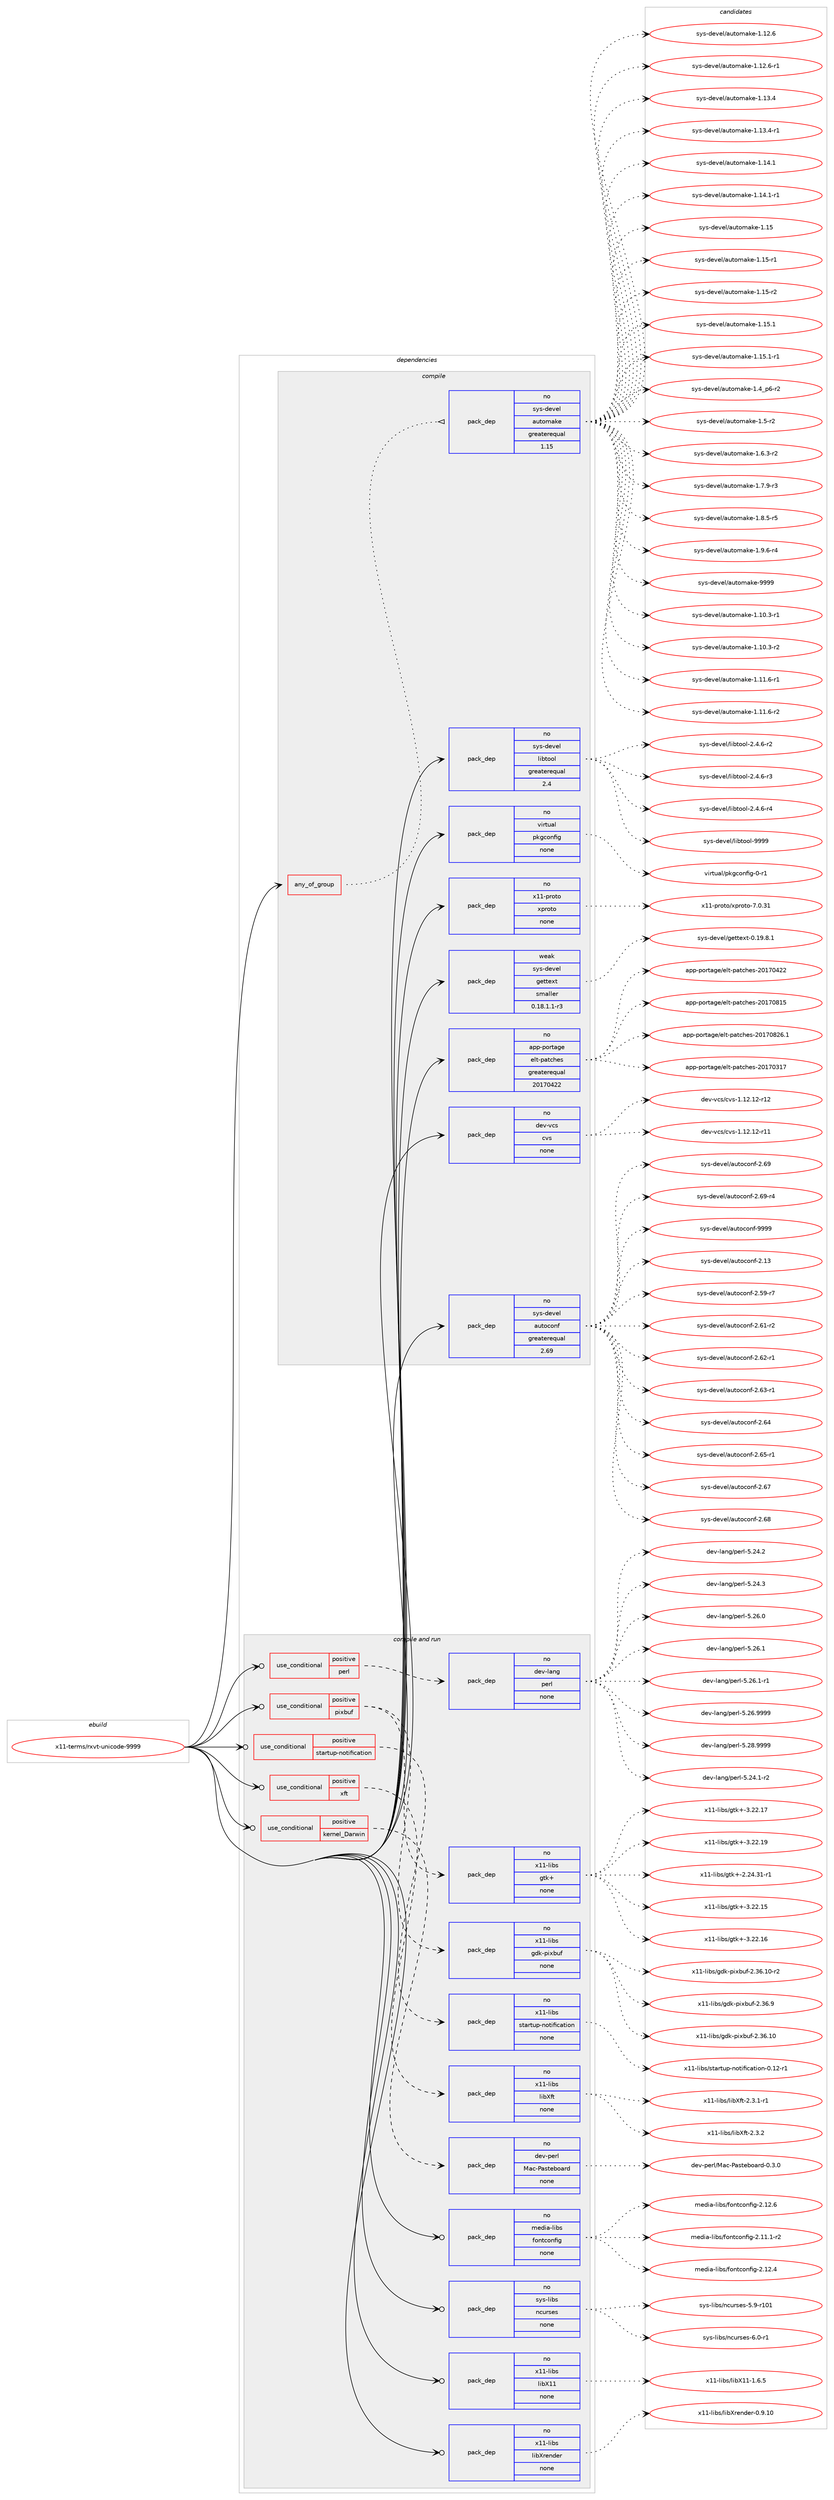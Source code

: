 digraph prolog {

# *************
# Graph options
# *************

newrank=true;
concentrate=true;
compound=true;
graph [rankdir=LR,fontname=Helvetica,fontsize=10,ranksep=1.5];#, ranksep=2.5, nodesep=0.2];
edge  [arrowhead=vee];
node  [fontname=Helvetica,fontsize=10];

# **********
# The ebuild
# **********

subgraph cluster_leftcol {
color=gray;
rank=same;
label=<<i>ebuild</i>>;
id [label="x11-terms/rxvt-unicode-9999", color=red, width=4, href="../x11-terms/rxvt-unicode-9999.svg"];
}

# ****************
# The dependencies
# ****************

subgraph cluster_midcol {
color=gray;
label=<<i>dependencies</i>>;
subgraph cluster_compile {
fillcolor="#eeeeee";
style=filled;
label=<<i>compile</i>>;
subgraph any9678 {
dependency529381 [label=<<TABLE BORDER="0" CELLBORDER="1" CELLSPACING="0" CELLPADDING="4"><TR><TD CELLPADDING="10">any_of_group</TD></TR></TABLE>>, shape=none, color=red];subgraph pack395541 {
dependency529382 [label=<<TABLE BORDER="0" CELLBORDER="1" CELLSPACING="0" CELLPADDING="4" WIDTH="220"><TR><TD ROWSPAN="6" CELLPADDING="30">pack_dep</TD></TR><TR><TD WIDTH="110">no</TD></TR><TR><TD>sys-devel</TD></TR><TR><TD>automake</TD></TR><TR><TD>greaterequal</TD></TR><TR><TD>1.15</TD></TR></TABLE>>, shape=none, color=blue];
}
dependency529381:e -> dependency529382:w [weight=20,style="dotted",arrowhead="oinv"];
}
id:e -> dependency529381:w [weight=20,style="solid",arrowhead="vee"];
subgraph pack395542 {
dependency529383 [label=<<TABLE BORDER="0" CELLBORDER="1" CELLSPACING="0" CELLPADDING="4" WIDTH="220"><TR><TD ROWSPAN="6" CELLPADDING="30">pack_dep</TD></TR><TR><TD WIDTH="110">no</TD></TR><TR><TD>app-portage</TD></TR><TR><TD>elt-patches</TD></TR><TR><TD>greaterequal</TD></TR><TR><TD>20170422</TD></TR></TABLE>>, shape=none, color=blue];
}
id:e -> dependency529383:w [weight=20,style="solid",arrowhead="vee"];
subgraph pack395543 {
dependency529384 [label=<<TABLE BORDER="0" CELLBORDER="1" CELLSPACING="0" CELLPADDING="4" WIDTH="220"><TR><TD ROWSPAN="6" CELLPADDING="30">pack_dep</TD></TR><TR><TD WIDTH="110">no</TD></TR><TR><TD>dev-vcs</TD></TR><TR><TD>cvs</TD></TR><TR><TD>none</TD></TR><TR><TD></TD></TR></TABLE>>, shape=none, color=blue];
}
id:e -> dependency529384:w [weight=20,style="solid",arrowhead="vee"];
subgraph pack395544 {
dependency529385 [label=<<TABLE BORDER="0" CELLBORDER="1" CELLSPACING="0" CELLPADDING="4" WIDTH="220"><TR><TD ROWSPAN="6" CELLPADDING="30">pack_dep</TD></TR><TR><TD WIDTH="110">no</TD></TR><TR><TD>sys-devel</TD></TR><TR><TD>autoconf</TD></TR><TR><TD>greaterequal</TD></TR><TR><TD>2.69</TD></TR></TABLE>>, shape=none, color=blue];
}
id:e -> dependency529385:w [weight=20,style="solid",arrowhead="vee"];
subgraph pack395545 {
dependency529386 [label=<<TABLE BORDER="0" CELLBORDER="1" CELLSPACING="0" CELLPADDING="4" WIDTH="220"><TR><TD ROWSPAN="6" CELLPADDING="30">pack_dep</TD></TR><TR><TD WIDTH="110">no</TD></TR><TR><TD>sys-devel</TD></TR><TR><TD>libtool</TD></TR><TR><TD>greaterequal</TD></TR><TR><TD>2.4</TD></TR></TABLE>>, shape=none, color=blue];
}
id:e -> dependency529386:w [weight=20,style="solid",arrowhead="vee"];
subgraph pack395546 {
dependency529387 [label=<<TABLE BORDER="0" CELLBORDER="1" CELLSPACING="0" CELLPADDING="4" WIDTH="220"><TR><TD ROWSPAN="6" CELLPADDING="30">pack_dep</TD></TR><TR><TD WIDTH="110">no</TD></TR><TR><TD>virtual</TD></TR><TR><TD>pkgconfig</TD></TR><TR><TD>none</TD></TR><TR><TD></TD></TR></TABLE>>, shape=none, color=blue];
}
id:e -> dependency529387:w [weight=20,style="solid",arrowhead="vee"];
subgraph pack395547 {
dependency529388 [label=<<TABLE BORDER="0" CELLBORDER="1" CELLSPACING="0" CELLPADDING="4" WIDTH="220"><TR><TD ROWSPAN="6" CELLPADDING="30">pack_dep</TD></TR><TR><TD WIDTH="110">no</TD></TR><TR><TD>x11-proto</TD></TR><TR><TD>xproto</TD></TR><TR><TD>none</TD></TR><TR><TD></TD></TR></TABLE>>, shape=none, color=blue];
}
id:e -> dependency529388:w [weight=20,style="solid",arrowhead="vee"];
subgraph pack395548 {
dependency529389 [label=<<TABLE BORDER="0" CELLBORDER="1" CELLSPACING="0" CELLPADDING="4" WIDTH="220"><TR><TD ROWSPAN="6" CELLPADDING="30">pack_dep</TD></TR><TR><TD WIDTH="110">weak</TD></TR><TR><TD>sys-devel</TD></TR><TR><TD>gettext</TD></TR><TR><TD>smaller</TD></TR><TR><TD>0.18.1.1-r3</TD></TR></TABLE>>, shape=none, color=blue];
}
id:e -> dependency529389:w [weight=20,style="solid",arrowhead="vee"];
}
subgraph cluster_compileandrun {
fillcolor="#eeeeee";
style=filled;
label=<<i>compile and run</i>>;
subgraph cond123813 {
dependency529390 [label=<<TABLE BORDER="0" CELLBORDER="1" CELLSPACING="0" CELLPADDING="4"><TR><TD ROWSPAN="3" CELLPADDING="10">use_conditional</TD></TR><TR><TD>positive</TD></TR><TR><TD>kernel_Darwin</TD></TR></TABLE>>, shape=none, color=red];
subgraph pack395549 {
dependency529391 [label=<<TABLE BORDER="0" CELLBORDER="1" CELLSPACING="0" CELLPADDING="4" WIDTH="220"><TR><TD ROWSPAN="6" CELLPADDING="30">pack_dep</TD></TR><TR><TD WIDTH="110">no</TD></TR><TR><TD>dev-perl</TD></TR><TR><TD>Mac-Pasteboard</TD></TR><TR><TD>none</TD></TR><TR><TD></TD></TR></TABLE>>, shape=none, color=blue];
}
dependency529390:e -> dependency529391:w [weight=20,style="dashed",arrowhead="vee"];
}
id:e -> dependency529390:w [weight=20,style="solid",arrowhead="odotvee"];
subgraph cond123814 {
dependency529392 [label=<<TABLE BORDER="0" CELLBORDER="1" CELLSPACING="0" CELLPADDING="4"><TR><TD ROWSPAN="3" CELLPADDING="10">use_conditional</TD></TR><TR><TD>positive</TD></TR><TR><TD>perl</TD></TR></TABLE>>, shape=none, color=red];
subgraph pack395550 {
dependency529393 [label=<<TABLE BORDER="0" CELLBORDER="1" CELLSPACING="0" CELLPADDING="4" WIDTH="220"><TR><TD ROWSPAN="6" CELLPADDING="30">pack_dep</TD></TR><TR><TD WIDTH="110">no</TD></TR><TR><TD>dev-lang</TD></TR><TR><TD>perl</TD></TR><TR><TD>none</TD></TR><TR><TD></TD></TR></TABLE>>, shape=none, color=blue];
}
dependency529392:e -> dependency529393:w [weight=20,style="dashed",arrowhead="vee"];
}
id:e -> dependency529392:w [weight=20,style="solid",arrowhead="odotvee"];
subgraph cond123815 {
dependency529394 [label=<<TABLE BORDER="0" CELLBORDER="1" CELLSPACING="0" CELLPADDING="4"><TR><TD ROWSPAN="3" CELLPADDING="10">use_conditional</TD></TR><TR><TD>positive</TD></TR><TR><TD>pixbuf</TD></TR></TABLE>>, shape=none, color=red];
subgraph pack395551 {
dependency529395 [label=<<TABLE BORDER="0" CELLBORDER="1" CELLSPACING="0" CELLPADDING="4" WIDTH="220"><TR><TD ROWSPAN="6" CELLPADDING="30">pack_dep</TD></TR><TR><TD WIDTH="110">no</TD></TR><TR><TD>x11-libs</TD></TR><TR><TD>gdk-pixbuf</TD></TR><TR><TD>none</TD></TR><TR><TD></TD></TR></TABLE>>, shape=none, color=blue];
}
dependency529394:e -> dependency529395:w [weight=20,style="dashed",arrowhead="vee"];
subgraph pack395552 {
dependency529396 [label=<<TABLE BORDER="0" CELLBORDER="1" CELLSPACING="0" CELLPADDING="4" WIDTH="220"><TR><TD ROWSPAN="6" CELLPADDING="30">pack_dep</TD></TR><TR><TD WIDTH="110">no</TD></TR><TR><TD>x11-libs</TD></TR><TR><TD>gtk+</TD></TR><TR><TD>none</TD></TR><TR><TD></TD></TR></TABLE>>, shape=none, color=blue];
}
dependency529394:e -> dependency529396:w [weight=20,style="dashed",arrowhead="vee"];
}
id:e -> dependency529394:w [weight=20,style="solid",arrowhead="odotvee"];
subgraph cond123816 {
dependency529397 [label=<<TABLE BORDER="0" CELLBORDER="1" CELLSPACING="0" CELLPADDING="4"><TR><TD ROWSPAN="3" CELLPADDING="10">use_conditional</TD></TR><TR><TD>positive</TD></TR><TR><TD>startup-notification</TD></TR></TABLE>>, shape=none, color=red];
subgraph pack395553 {
dependency529398 [label=<<TABLE BORDER="0" CELLBORDER="1" CELLSPACING="0" CELLPADDING="4" WIDTH="220"><TR><TD ROWSPAN="6" CELLPADDING="30">pack_dep</TD></TR><TR><TD WIDTH="110">no</TD></TR><TR><TD>x11-libs</TD></TR><TR><TD>startup-notification</TD></TR><TR><TD>none</TD></TR><TR><TD></TD></TR></TABLE>>, shape=none, color=blue];
}
dependency529397:e -> dependency529398:w [weight=20,style="dashed",arrowhead="vee"];
}
id:e -> dependency529397:w [weight=20,style="solid",arrowhead="odotvee"];
subgraph cond123817 {
dependency529399 [label=<<TABLE BORDER="0" CELLBORDER="1" CELLSPACING="0" CELLPADDING="4"><TR><TD ROWSPAN="3" CELLPADDING="10">use_conditional</TD></TR><TR><TD>positive</TD></TR><TR><TD>xft</TD></TR></TABLE>>, shape=none, color=red];
subgraph pack395554 {
dependency529400 [label=<<TABLE BORDER="0" CELLBORDER="1" CELLSPACING="0" CELLPADDING="4" WIDTH="220"><TR><TD ROWSPAN="6" CELLPADDING="30">pack_dep</TD></TR><TR><TD WIDTH="110">no</TD></TR><TR><TD>x11-libs</TD></TR><TR><TD>libXft</TD></TR><TR><TD>none</TD></TR><TR><TD></TD></TR></TABLE>>, shape=none, color=blue];
}
dependency529399:e -> dependency529400:w [weight=20,style="dashed",arrowhead="vee"];
}
id:e -> dependency529399:w [weight=20,style="solid",arrowhead="odotvee"];
subgraph pack395555 {
dependency529401 [label=<<TABLE BORDER="0" CELLBORDER="1" CELLSPACING="0" CELLPADDING="4" WIDTH="220"><TR><TD ROWSPAN="6" CELLPADDING="30">pack_dep</TD></TR><TR><TD WIDTH="110">no</TD></TR><TR><TD>media-libs</TD></TR><TR><TD>fontconfig</TD></TR><TR><TD>none</TD></TR><TR><TD></TD></TR></TABLE>>, shape=none, color=blue];
}
id:e -> dependency529401:w [weight=20,style="solid",arrowhead="odotvee"];
subgraph pack395556 {
dependency529402 [label=<<TABLE BORDER="0" CELLBORDER="1" CELLSPACING="0" CELLPADDING="4" WIDTH="220"><TR><TD ROWSPAN="6" CELLPADDING="30">pack_dep</TD></TR><TR><TD WIDTH="110">no</TD></TR><TR><TD>sys-libs</TD></TR><TR><TD>ncurses</TD></TR><TR><TD>none</TD></TR><TR><TD></TD></TR></TABLE>>, shape=none, color=blue];
}
id:e -> dependency529402:w [weight=20,style="solid",arrowhead="odotvee"];
subgraph pack395557 {
dependency529403 [label=<<TABLE BORDER="0" CELLBORDER="1" CELLSPACING="0" CELLPADDING="4" WIDTH="220"><TR><TD ROWSPAN="6" CELLPADDING="30">pack_dep</TD></TR><TR><TD WIDTH="110">no</TD></TR><TR><TD>x11-libs</TD></TR><TR><TD>libX11</TD></TR><TR><TD>none</TD></TR><TR><TD></TD></TR></TABLE>>, shape=none, color=blue];
}
id:e -> dependency529403:w [weight=20,style="solid",arrowhead="odotvee"];
subgraph pack395558 {
dependency529404 [label=<<TABLE BORDER="0" CELLBORDER="1" CELLSPACING="0" CELLPADDING="4" WIDTH="220"><TR><TD ROWSPAN="6" CELLPADDING="30">pack_dep</TD></TR><TR><TD WIDTH="110">no</TD></TR><TR><TD>x11-libs</TD></TR><TR><TD>libXrender</TD></TR><TR><TD>none</TD></TR><TR><TD></TD></TR></TABLE>>, shape=none, color=blue];
}
id:e -> dependency529404:w [weight=20,style="solid",arrowhead="odotvee"];
}
subgraph cluster_run {
fillcolor="#eeeeee";
style=filled;
label=<<i>run</i>>;
}
}

# **************
# The candidates
# **************

subgraph cluster_choices {
rank=same;
color=gray;
label=<<i>candidates</i>>;

subgraph choice395541 {
color=black;
nodesep=1;
choice11512111545100101118101108479711711611110997107101454946494846514511449 [label="sys-devel/automake-1.10.3-r1", color=red, width=4,href="../sys-devel/automake-1.10.3-r1.svg"];
choice11512111545100101118101108479711711611110997107101454946494846514511450 [label="sys-devel/automake-1.10.3-r2", color=red, width=4,href="../sys-devel/automake-1.10.3-r2.svg"];
choice11512111545100101118101108479711711611110997107101454946494946544511449 [label="sys-devel/automake-1.11.6-r1", color=red, width=4,href="../sys-devel/automake-1.11.6-r1.svg"];
choice11512111545100101118101108479711711611110997107101454946494946544511450 [label="sys-devel/automake-1.11.6-r2", color=red, width=4,href="../sys-devel/automake-1.11.6-r2.svg"];
choice1151211154510010111810110847971171161111099710710145494649504654 [label="sys-devel/automake-1.12.6", color=red, width=4,href="../sys-devel/automake-1.12.6.svg"];
choice11512111545100101118101108479711711611110997107101454946495046544511449 [label="sys-devel/automake-1.12.6-r1", color=red, width=4,href="../sys-devel/automake-1.12.6-r1.svg"];
choice1151211154510010111810110847971171161111099710710145494649514652 [label="sys-devel/automake-1.13.4", color=red, width=4,href="../sys-devel/automake-1.13.4.svg"];
choice11512111545100101118101108479711711611110997107101454946495146524511449 [label="sys-devel/automake-1.13.4-r1", color=red, width=4,href="../sys-devel/automake-1.13.4-r1.svg"];
choice1151211154510010111810110847971171161111099710710145494649524649 [label="sys-devel/automake-1.14.1", color=red, width=4,href="../sys-devel/automake-1.14.1.svg"];
choice11512111545100101118101108479711711611110997107101454946495246494511449 [label="sys-devel/automake-1.14.1-r1", color=red, width=4,href="../sys-devel/automake-1.14.1-r1.svg"];
choice115121115451001011181011084797117116111109971071014549464953 [label="sys-devel/automake-1.15", color=red, width=4,href="../sys-devel/automake-1.15.svg"];
choice1151211154510010111810110847971171161111099710710145494649534511449 [label="sys-devel/automake-1.15-r1", color=red, width=4,href="../sys-devel/automake-1.15-r1.svg"];
choice1151211154510010111810110847971171161111099710710145494649534511450 [label="sys-devel/automake-1.15-r2", color=red, width=4,href="../sys-devel/automake-1.15-r2.svg"];
choice1151211154510010111810110847971171161111099710710145494649534649 [label="sys-devel/automake-1.15.1", color=red, width=4,href="../sys-devel/automake-1.15.1.svg"];
choice11512111545100101118101108479711711611110997107101454946495346494511449 [label="sys-devel/automake-1.15.1-r1", color=red, width=4,href="../sys-devel/automake-1.15.1-r1.svg"];
choice115121115451001011181011084797117116111109971071014549465295112544511450 [label="sys-devel/automake-1.4_p6-r2", color=red, width=4,href="../sys-devel/automake-1.4_p6-r2.svg"];
choice11512111545100101118101108479711711611110997107101454946534511450 [label="sys-devel/automake-1.5-r2", color=red, width=4,href="../sys-devel/automake-1.5-r2.svg"];
choice115121115451001011181011084797117116111109971071014549465446514511450 [label="sys-devel/automake-1.6.3-r2", color=red, width=4,href="../sys-devel/automake-1.6.3-r2.svg"];
choice115121115451001011181011084797117116111109971071014549465546574511451 [label="sys-devel/automake-1.7.9-r3", color=red, width=4,href="../sys-devel/automake-1.7.9-r3.svg"];
choice115121115451001011181011084797117116111109971071014549465646534511453 [label="sys-devel/automake-1.8.5-r5", color=red, width=4,href="../sys-devel/automake-1.8.5-r5.svg"];
choice115121115451001011181011084797117116111109971071014549465746544511452 [label="sys-devel/automake-1.9.6-r4", color=red, width=4,href="../sys-devel/automake-1.9.6-r4.svg"];
choice115121115451001011181011084797117116111109971071014557575757 [label="sys-devel/automake-9999", color=red, width=4,href="../sys-devel/automake-9999.svg"];
dependency529382:e -> choice11512111545100101118101108479711711611110997107101454946494846514511449:w [style=dotted,weight="100"];
dependency529382:e -> choice11512111545100101118101108479711711611110997107101454946494846514511450:w [style=dotted,weight="100"];
dependency529382:e -> choice11512111545100101118101108479711711611110997107101454946494946544511449:w [style=dotted,weight="100"];
dependency529382:e -> choice11512111545100101118101108479711711611110997107101454946494946544511450:w [style=dotted,weight="100"];
dependency529382:e -> choice1151211154510010111810110847971171161111099710710145494649504654:w [style=dotted,weight="100"];
dependency529382:e -> choice11512111545100101118101108479711711611110997107101454946495046544511449:w [style=dotted,weight="100"];
dependency529382:e -> choice1151211154510010111810110847971171161111099710710145494649514652:w [style=dotted,weight="100"];
dependency529382:e -> choice11512111545100101118101108479711711611110997107101454946495146524511449:w [style=dotted,weight="100"];
dependency529382:e -> choice1151211154510010111810110847971171161111099710710145494649524649:w [style=dotted,weight="100"];
dependency529382:e -> choice11512111545100101118101108479711711611110997107101454946495246494511449:w [style=dotted,weight="100"];
dependency529382:e -> choice115121115451001011181011084797117116111109971071014549464953:w [style=dotted,weight="100"];
dependency529382:e -> choice1151211154510010111810110847971171161111099710710145494649534511449:w [style=dotted,weight="100"];
dependency529382:e -> choice1151211154510010111810110847971171161111099710710145494649534511450:w [style=dotted,weight="100"];
dependency529382:e -> choice1151211154510010111810110847971171161111099710710145494649534649:w [style=dotted,weight="100"];
dependency529382:e -> choice11512111545100101118101108479711711611110997107101454946495346494511449:w [style=dotted,weight="100"];
dependency529382:e -> choice115121115451001011181011084797117116111109971071014549465295112544511450:w [style=dotted,weight="100"];
dependency529382:e -> choice11512111545100101118101108479711711611110997107101454946534511450:w [style=dotted,weight="100"];
dependency529382:e -> choice115121115451001011181011084797117116111109971071014549465446514511450:w [style=dotted,weight="100"];
dependency529382:e -> choice115121115451001011181011084797117116111109971071014549465546574511451:w [style=dotted,weight="100"];
dependency529382:e -> choice115121115451001011181011084797117116111109971071014549465646534511453:w [style=dotted,weight="100"];
dependency529382:e -> choice115121115451001011181011084797117116111109971071014549465746544511452:w [style=dotted,weight="100"];
dependency529382:e -> choice115121115451001011181011084797117116111109971071014557575757:w [style=dotted,weight="100"];
}
subgraph choice395542 {
color=black;
nodesep=1;
choice97112112451121111141169710310147101108116451129711699104101115455048495548514955 [label="app-portage/elt-patches-20170317", color=red, width=4,href="../app-portage/elt-patches-20170317.svg"];
choice97112112451121111141169710310147101108116451129711699104101115455048495548525050 [label="app-portage/elt-patches-20170422", color=red, width=4,href="../app-portage/elt-patches-20170422.svg"];
choice97112112451121111141169710310147101108116451129711699104101115455048495548564953 [label="app-portage/elt-patches-20170815", color=red, width=4,href="../app-portage/elt-patches-20170815.svg"];
choice971121124511211111411697103101471011081164511297116991041011154550484955485650544649 [label="app-portage/elt-patches-20170826.1", color=red, width=4,href="../app-portage/elt-patches-20170826.1.svg"];
dependency529383:e -> choice97112112451121111141169710310147101108116451129711699104101115455048495548514955:w [style=dotted,weight="100"];
dependency529383:e -> choice97112112451121111141169710310147101108116451129711699104101115455048495548525050:w [style=dotted,weight="100"];
dependency529383:e -> choice97112112451121111141169710310147101108116451129711699104101115455048495548564953:w [style=dotted,weight="100"];
dependency529383:e -> choice971121124511211111411697103101471011081164511297116991041011154550484955485650544649:w [style=dotted,weight="100"];
}
subgraph choice395543 {
color=black;
nodesep=1;
choice100101118451189911547991181154549464950464950451144949 [label="dev-vcs/cvs-1.12.12-r11", color=red, width=4,href="../dev-vcs/cvs-1.12.12-r11.svg"];
choice100101118451189911547991181154549464950464950451144950 [label="dev-vcs/cvs-1.12.12-r12", color=red, width=4,href="../dev-vcs/cvs-1.12.12-r12.svg"];
dependency529384:e -> choice100101118451189911547991181154549464950464950451144949:w [style=dotted,weight="100"];
dependency529384:e -> choice100101118451189911547991181154549464950464950451144950:w [style=dotted,weight="100"];
}
subgraph choice395544 {
color=black;
nodesep=1;
choice115121115451001011181011084797117116111991111101024550464951 [label="sys-devel/autoconf-2.13", color=red, width=4,href="../sys-devel/autoconf-2.13.svg"];
choice1151211154510010111810110847971171161119911111010245504653574511455 [label="sys-devel/autoconf-2.59-r7", color=red, width=4,href="../sys-devel/autoconf-2.59-r7.svg"];
choice1151211154510010111810110847971171161119911111010245504654494511450 [label="sys-devel/autoconf-2.61-r2", color=red, width=4,href="../sys-devel/autoconf-2.61-r2.svg"];
choice1151211154510010111810110847971171161119911111010245504654504511449 [label="sys-devel/autoconf-2.62-r1", color=red, width=4,href="../sys-devel/autoconf-2.62-r1.svg"];
choice1151211154510010111810110847971171161119911111010245504654514511449 [label="sys-devel/autoconf-2.63-r1", color=red, width=4,href="../sys-devel/autoconf-2.63-r1.svg"];
choice115121115451001011181011084797117116111991111101024550465452 [label="sys-devel/autoconf-2.64", color=red, width=4,href="../sys-devel/autoconf-2.64.svg"];
choice1151211154510010111810110847971171161119911111010245504654534511449 [label="sys-devel/autoconf-2.65-r1", color=red, width=4,href="../sys-devel/autoconf-2.65-r1.svg"];
choice115121115451001011181011084797117116111991111101024550465455 [label="sys-devel/autoconf-2.67", color=red, width=4,href="../sys-devel/autoconf-2.67.svg"];
choice115121115451001011181011084797117116111991111101024550465456 [label="sys-devel/autoconf-2.68", color=red, width=4,href="../sys-devel/autoconf-2.68.svg"];
choice115121115451001011181011084797117116111991111101024550465457 [label="sys-devel/autoconf-2.69", color=red, width=4,href="../sys-devel/autoconf-2.69.svg"];
choice1151211154510010111810110847971171161119911111010245504654574511452 [label="sys-devel/autoconf-2.69-r4", color=red, width=4,href="../sys-devel/autoconf-2.69-r4.svg"];
choice115121115451001011181011084797117116111991111101024557575757 [label="sys-devel/autoconf-9999", color=red, width=4,href="../sys-devel/autoconf-9999.svg"];
dependency529385:e -> choice115121115451001011181011084797117116111991111101024550464951:w [style=dotted,weight="100"];
dependency529385:e -> choice1151211154510010111810110847971171161119911111010245504653574511455:w [style=dotted,weight="100"];
dependency529385:e -> choice1151211154510010111810110847971171161119911111010245504654494511450:w [style=dotted,weight="100"];
dependency529385:e -> choice1151211154510010111810110847971171161119911111010245504654504511449:w [style=dotted,weight="100"];
dependency529385:e -> choice1151211154510010111810110847971171161119911111010245504654514511449:w [style=dotted,weight="100"];
dependency529385:e -> choice115121115451001011181011084797117116111991111101024550465452:w [style=dotted,weight="100"];
dependency529385:e -> choice1151211154510010111810110847971171161119911111010245504654534511449:w [style=dotted,weight="100"];
dependency529385:e -> choice115121115451001011181011084797117116111991111101024550465455:w [style=dotted,weight="100"];
dependency529385:e -> choice115121115451001011181011084797117116111991111101024550465456:w [style=dotted,weight="100"];
dependency529385:e -> choice115121115451001011181011084797117116111991111101024550465457:w [style=dotted,weight="100"];
dependency529385:e -> choice1151211154510010111810110847971171161119911111010245504654574511452:w [style=dotted,weight="100"];
dependency529385:e -> choice115121115451001011181011084797117116111991111101024557575757:w [style=dotted,weight="100"];
}
subgraph choice395545 {
color=black;
nodesep=1;
choice1151211154510010111810110847108105981161111111084550465246544511450 [label="sys-devel/libtool-2.4.6-r2", color=red, width=4,href="../sys-devel/libtool-2.4.6-r2.svg"];
choice1151211154510010111810110847108105981161111111084550465246544511451 [label="sys-devel/libtool-2.4.6-r3", color=red, width=4,href="../sys-devel/libtool-2.4.6-r3.svg"];
choice1151211154510010111810110847108105981161111111084550465246544511452 [label="sys-devel/libtool-2.4.6-r4", color=red, width=4,href="../sys-devel/libtool-2.4.6-r4.svg"];
choice1151211154510010111810110847108105981161111111084557575757 [label="sys-devel/libtool-9999", color=red, width=4,href="../sys-devel/libtool-9999.svg"];
dependency529386:e -> choice1151211154510010111810110847108105981161111111084550465246544511450:w [style=dotted,weight="100"];
dependency529386:e -> choice1151211154510010111810110847108105981161111111084550465246544511451:w [style=dotted,weight="100"];
dependency529386:e -> choice1151211154510010111810110847108105981161111111084550465246544511452:w [style=dotted,weight="100"];
dependency529386:e -> choice1151211154510010111810110847108105981161111111084557575757:w [style=dotted,weight="100"];
}
subgraph choice395546 {
color=black;
nodesep=1;
choice11810511411611797108471121071039911111010210510345484511449 [label="virtual/pkgconfig-0-r1", color=red, width=4,href="../virtual/pkgconfig-0-r1.svg"];
dependency529387:e -> choice11810511411611797108471121071039911111010210510345484511449:w [style=dotted,weight="100"];
}
subgraph choice395547 {
color=black;
nodesep=1;
choice1204949451121141111161114712011211411111611145554648465149 [label="x11-proto/xproto-7.0.31", color=red, width=4,href="../x11-proto/xproto-7.0.31.svg"];
dependency529388:e -> choice1204949451121141111161114712011211411111611145554648465149:w [style=dotted,weight="100"];
}
subgraph choice395548 {
color=black;
nodesep=1;
choice1151211154510010111810110847103101116116101120116454846495746564649 [label="sys-devel/gettext-0.19.8.1", color=red, width=4,href="../sys-devel/gettext-0.19.8.1.svg"];
dependency529389:e -> choice1151211154510010111810110847103101116116101120116454846495746564649:w [style=dotted,weight="100"];
}
subgraph choice395549 {
color=black;
nodesep=1;
choice10010111845112101114108477797994580971151161019811197114100454846514648 [label="dev-perl/Mac-Pasteboard-0.3.0", color=red, width=4,href="../dev-perl/Mac-Pasteboard-0.3.0.svg"];
dependency529391:e -> choice10010111845112101114108477797994580971151161019811197114100454846514648:w [style=dotted,weight="100"];
}
subgraph choice395550 {
color=black;
nodesep=1;
choice100101118451089711010347112101114108455346505246494511450 [label="dev-lang/perl-5.24.1-r2", color=red, width=4,href="../dev-lang/perl-5.24.1-r2.svg"];
choice10010111845108971101034711210111410845534650524650 [label="dev-lang/perl-5.24.2", color=red, width=4,href="../dev-lang/perl-5.24.2.svg"];
choice10010111845108971101034711210111410845534650524651 [label="dev-lang/perl-5.24.3", color=red, width=4,href="../dev-lang/perl-5.24.3.svg"];
choice10010111845108971101034711210111410845534650544648 [label="dev-lang/perl-5.26.0", color=red, width=4,href="../dev-lang/perl-5.26.0.svg"];
choice10010111845108971101034711210111410845534650544649 [label="dev-lang/perl-5.26.1", color=red, width=4,href="../dev-lang/perl-5.26.1.svg"];
choice100101118451089711010347112101114108455346505446494511449 [label="dev-lang/perl-5.26.1-r1", color=red, width=4,href="../dev-lang/perl-5.26.1-r1.svg"];
choice10010111845108971101034711210111410845534650544657575757 [label="dev-lang/perl-5.26.9999", color=red, width=4,href="../dev-lang/perl-5.26.9999.svg"];
choice10010111845108971101034711210111410845534650564657575757 [label="dev-lang/perl-5.28.9999", color=red, width=4,href="../dev-lang/perl-5.28.9999.svg"];
dependency529393:e -> choice100101118451089711010347112101114108455346505246494511450:w [style=dotted,weight="100"];
dependency529393:e -> choice10010111845108971101034711210111410845534650524650:w [style=dotted,weight="100"];
dependency529393:e -> choice10010111845108971101034711210111410845534650524651:w [style=dotted,weight="100"];
dependency529393:e -> choice10010111845108971101034711210111410845534650544648:w [style=dotted,weight="100"];
dependency529393:e -> choice10010111845108971101034711210111410845534650544649:w [style=dotted,weight="100"];
dependency529393:e -> choice100101118451089711010347112101114108455346505446494511449:w [style=dotted,weight="100"];
dependency529393:e -> choice10010111845108971101034711210111410845534650544657575757:w [style=dotted,weight="100"];
dependency529393:e -> choice10010111845108971101034711210111410845534650564657575757:w [style=dotted,weight="100"];
}
subgraph choice395551 {
color=black;
nodesep=1;
choice120494945108105981154710310010745112105120981171024550465154464948 [label="x11-libs/gdk-pixbuf-2.36.10", color=red, width=4,href="../x11-libs/gdk-pixbuf-2.36.10.svg"];
choice1204949451081059811547103100107451121051209811710245504651544649484511450 [label="x11-libs/gdk-pixbuf-2.36.10-r2", color=red, width=4,href="../x11-libs/gdk-pixbuf-2.36.10-r2.svg"];
choice1204949451081059811547103100107451121051209811710245504651544657 [label="x11-libs/gdk-pixbuf-2.36.9", color=red, width=4,href="../x11-libs/gdk-pixbuf-2.36.9.svg"];
dependency529395:e -> choice120494945108105981154710310010745112105120981171024550465154464948:w [style=dotted,weight="100"];
dependency529395:e -> choice1204949451081059811547103100107451121051209811710245504651544649484511450:w [style=dotted,weight="100"];
dependency529395:e -> choice1204949451081059811547103100107451121051209811710245504651544657:w [style=dotted,weight="100"];
}
subgraph choice395552 {
color=black;
nodesep=1;
choice12049494510810598115471031161074345504650524651494511449 [label="x11-libs/gtk+-2.24.31-r1", color=red, width=4,href="../x11-libs/gtk+-2.24.31-r1.svg"];
choice1204949451081059811547103116107434551465050464953 [label="x11-libs/gtk+-3.22.15", color=red, width=4,href="../x11-libs/gtk+-3.22.15.svg"];
choice1204949451081059811547103116107434551465050464954 [label="x11-libs/gtk+-3.22.16", color=red, width=4,href="../x11-libs/gtk+-3.22.16.svg"];
choice1204949451081059811547103116107434551465050464955 [label="x11-libs/gtk+-3.22.17", color=red, width=4,href="../x11-libs/gtk+-3.22.17.svg"];
choice1204949451081059811547103116107434551465050464957 [label="x11-libs/gtk+-3.22.19", color=red, width=4,href="../x11-libs/gtk+-3.22.19.svg"];
dependency529396:e -> choice12049494510810598115471031161074345504650524651494511449:w [style=dotted,weight="100"];
dependency529396:e -> choice1204949451081059811547103116107434551465050464953:w [style=dotted,weight="100"];
dependency529396:e -> choice1204949451081059811547103116107434551465050464954:w [style=dotted,weight="100"];
dependency529396:e -> choice1204949451081059811547103116107434551465050464955:w [style=dotted,weight="100"];
dependency529396:e -> choice1204949451081059811547103116107434551465050464957:w [style=dotted,weight="100"];
}
subgraph choice395553 {
color=black;
nodesep=1;
choice12049494510810598115471151169711411611711245110111116105102105999711610511111045484649504511449 [label="x11-libs/startup-notification-0.12-r1", color=red, width=4,href="../x11-libs/startup-notification-0.12-r1.svg"];
dependency529398:e -> choice12049494510810598115471151169711411611711245110111116105102105999711610511111045484649504511449:w [style=dotted,weight="100"];
}
subgraph choice395554 {
color=black;
nodesep=1;
choice120494945108105981154710810598881021164550465146494511449 [label="x11-libs/libXft-2.3.1-r1", color=red, width=4,href="../x11-libs/libXft-2.3.1-r1.svg"];
choice12049494510810598115471081059888102116455046514650 [label="x11-libs/libXft-2.3.2", color=red, width=4,href="../x11-libs/libXft-2.3.2.svg"];
dependency529400:e -> choice120494945108105981154710810598881021164550465146494511449:w [style=dotted,weight="100"];
dependency529400:e -> choice12049494510810598115471081059888102116455046514650:w [style=dotted,weight="100"];
}
subgraph choice395555 {
color=black;
nodesep=1;
choice1091011001059745108105981154710211111011699111110102105103455046494946494511450 [label="media-libs/fontconfig-2.11.1-r2", color=red, width=4,href="../media-libs/fontconfig-2.11.1-r2.svg"];
choice109101100105974510810598115471021111101169911111010210510345504649504652 [label="media-libs/fontconfig-2.12.4", color=red, width=4,href="../media-libs/fontconfig-2.12.4.svg"];
choice109101100105974510810598115471021111101169911111010210510345504649504654 [label="media-libs/fontconfig-2.12.6", color=red, width=4,href="../media-libs/fontconfig-2.12.6.svg"];
dependency529401:e -> choice1091011001059745108105981154710211111011699111110102105103455046494946494511450:w [style=dotted,weight="100"];
dependency529401:e -> choice109101100105974510810598115471021111101169911111010210510345504649504652:w [style=dotted,weight="100"];
dependency529401:e -> choice109101100105974510810598115471021111101169911111010210510345504649504654:w [style=dotted,weight="100"];
}
subgraph choice395556 {
color=black;
nodesep=1;
choice115121115451081059811547110991171141151011154553465745114494849 [label="sys-libs/ncurses-5.9-r101", color=red, width=4,href="../sys-libs/ncurses-5.9-r101.svg"];
choice11512111545108105981154711099117114115101115455446484511449 [label="sys-libs/ncurses-6.0-r1", color=red, width=4,href="../sys-libs/ncurses-6.0-r1.svg"];
dependency529402:e -> choice115121115451081059811547110991171141151011154553465745114494849:w [style=dotted,weight="100"];
dependency529402:e -> choice11512111545108105981154711099117114115101115455446484511449:w [style=dotted,weight="100"];
}
subgraph choice395557 {
color=black;
nodesep=1;
choice120494945108105981154710810598884949454946544653 [label="x11-libs/libX11-1.6.5", color=red, width=4,href="../x11-libs/libX11-1.6.5.svg"];
dependency529403:e -> choice120494945108105981154710810598884949454946544653:w [style=dotted,weight="100"];
}
subgraph choice395558 {
color=black;
nodesep=1;
choice1204949451081059811547108105988811410111010010111445484657464948 [label="x11-libs/libXrender-0.9.10", color=red, width=4,href="../x11-libs/libXrender-0.9.10.svg"];
dependency529404:e -> choice1204949451081059811547108105988811410111010010111445484657464948:w [style=dotted,weight="100"];
}
}

}
